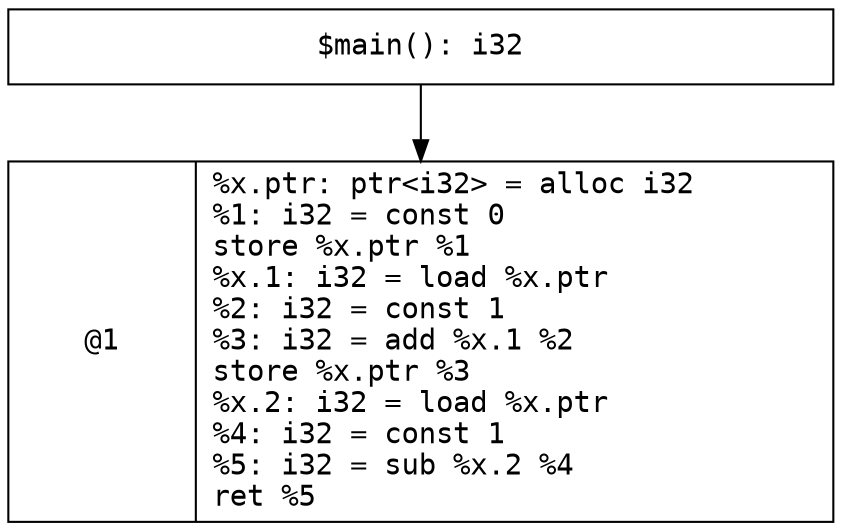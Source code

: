 digraph {
   node [shape=record,width=5.5,fontname=monospace]

   subgraph {
      "$main(): i32" -> "$main@1"

      "$main@1" [label="@1|%x.ptr: ptr&lt;i32&gt; = alloc i32\l%1: i32 = const 0\lstore %x.ptr %1\l%x.1: i32 = load %x.ptr\l%2: i32 = const 1\l%3: i32 = add %x.1 %2\lstore %x.ptr %3\l%x.2: i32 = load %x.ptr\l%4: i32 = const 1\l%5: i32 = sub %x.2 %4\lret %5\l"]
   }
}
